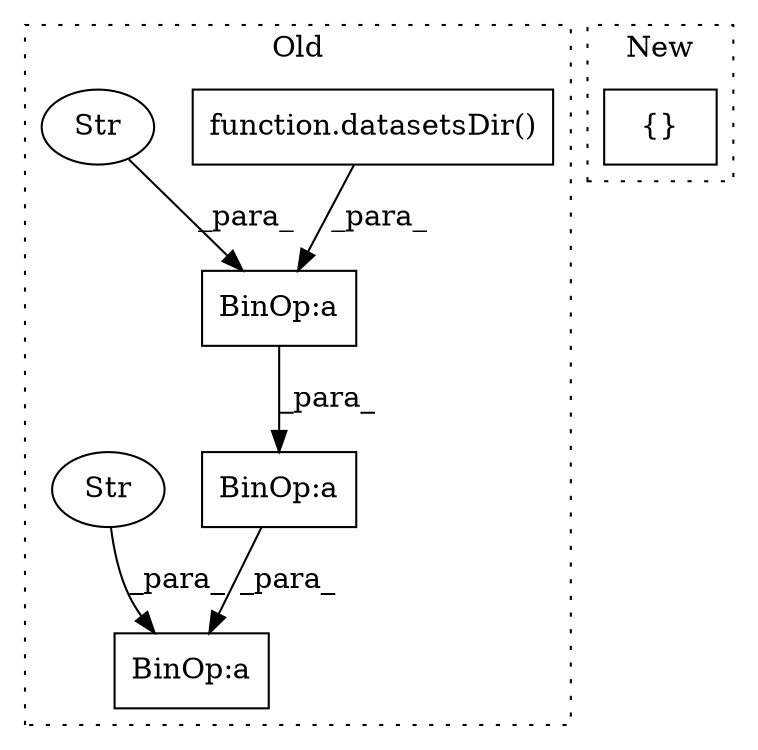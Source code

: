 digraph G {
subgraph cluster0 {
1 [label="function.datasetsDir()" a="75" s="511,527" l="12,1" shape="box"];
3 [label="BinOp:a" a="82" s="528" l="3" shape="box"];
4 [label="BinOp:a" a="82" s="522" l="22" shape="box"];
5 [label="BinOp:a" a="82" s="543" l="7" shape="box"];
6 [label="Str" a="66" s="531" l="10" shape="ellipse"];
7 [label="Str" a="66" s="550" l="9" shape="ellipse"];
label = "Old";
style="dotted";
}
subgraph cluster1 {
2 [label="{}" a="59" s="493,505" l="1,0" shape="box"];
label = "New";
style="dotted";
}
1 -> 3 [label="_para_"];
3 -> 4 [label="_para_"];
4 -> 5 [label="_para_"];
6 -> 3 [label="_para_"];
7 -> 5 [label="_para_"];
}